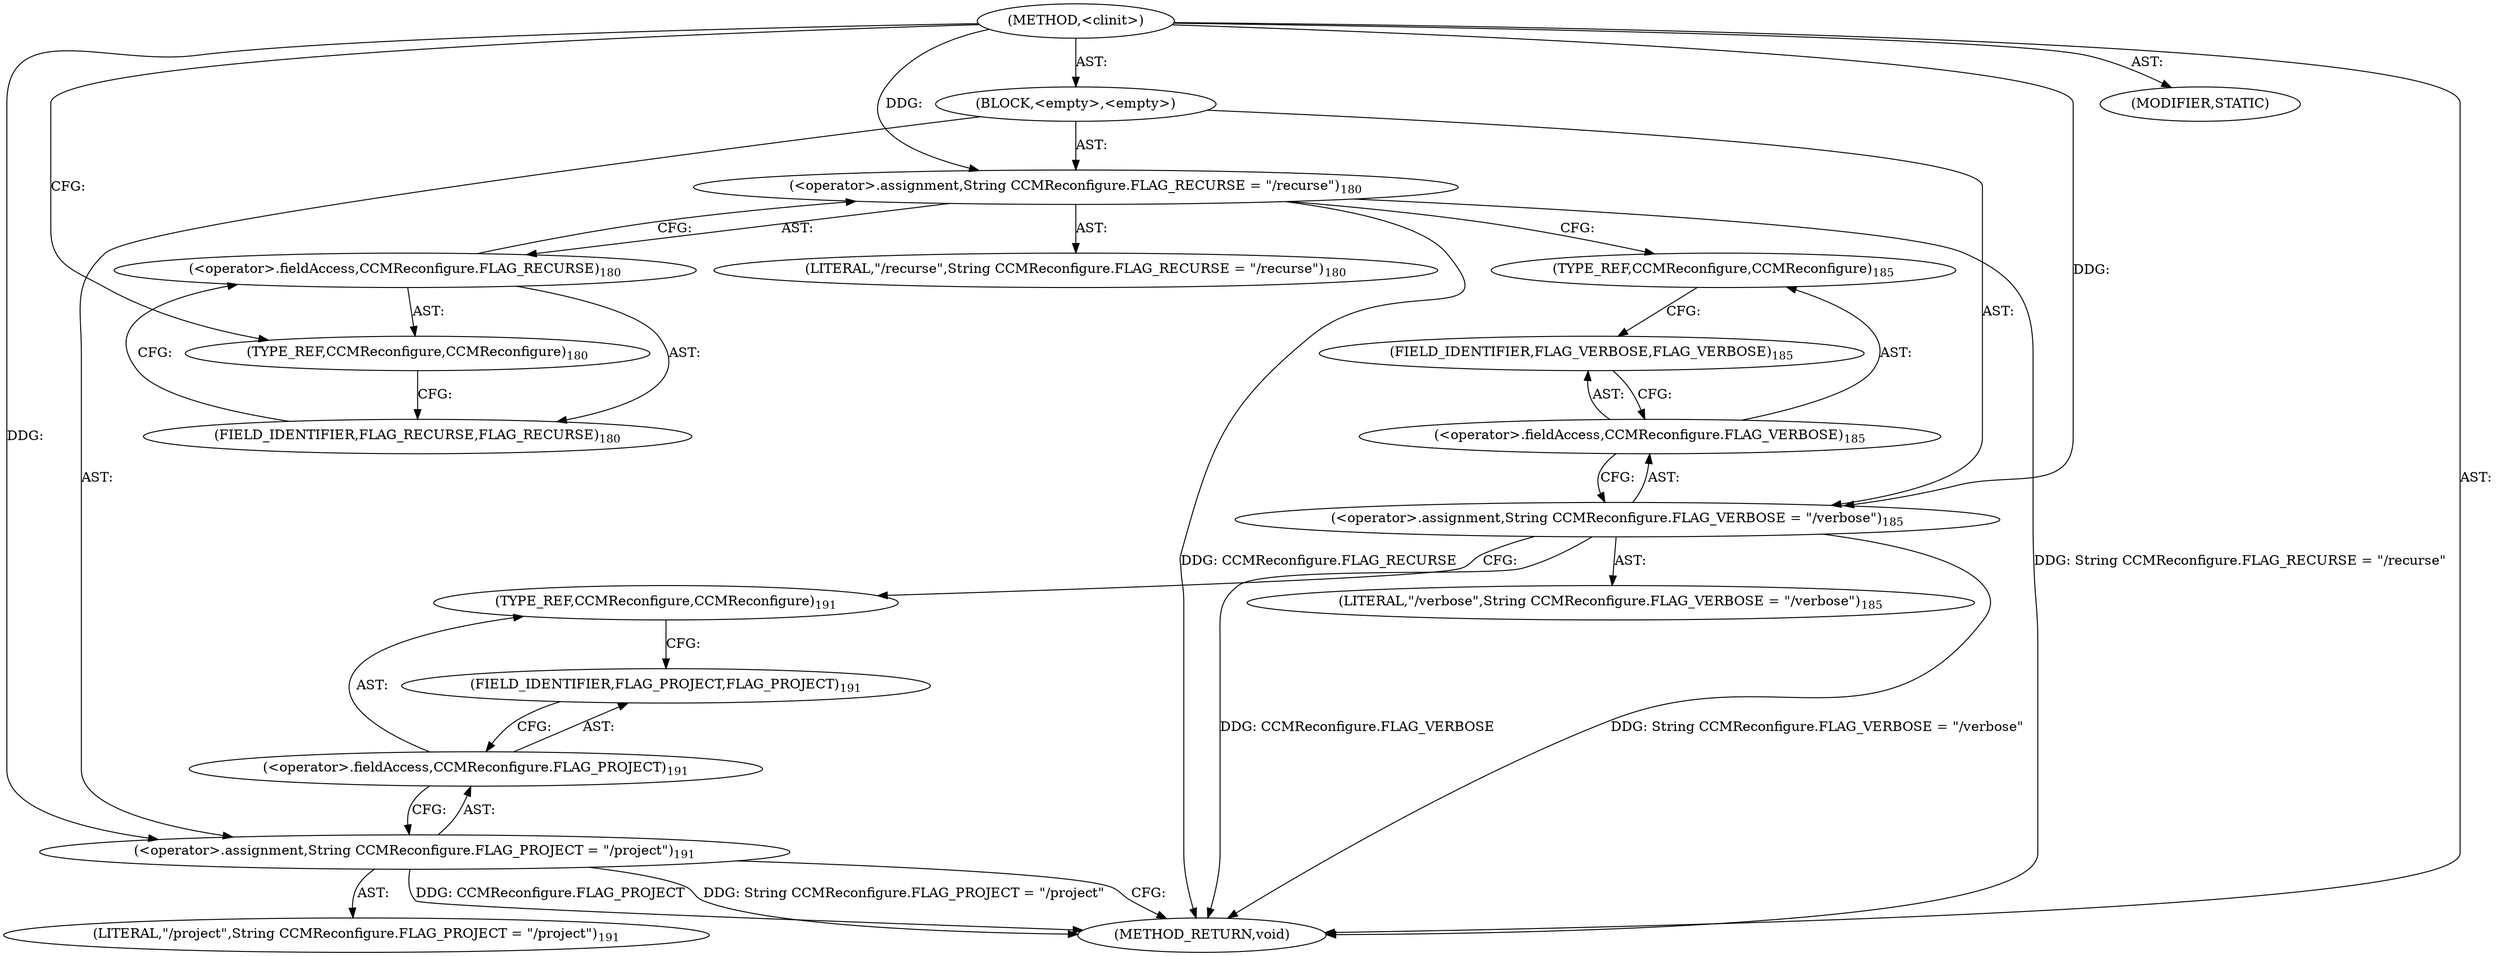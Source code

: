 digraph "&lt;clinit&gt;" {  
"111669149705" [label = <(METHOD,&lt;clinit&gt;)> ]
"25769803790" [label = <(BLOCK,&lt;empty&gt;,&lt;empty&gt;)> ]
"30064771128" [label = <(&lt;operator&gt;.assignment,String CCMReconfigure.FLAG_RECURSE = &quot;/recurse&quot;)<SUB>180</SUB>> ]
"30064771129" [label = <(&lt;operator&gt;.fieldAccess,CCMReconfigure.FLAG_RECURSE)<SUB>180</SUB>> ]
"180388626435" [label = <(TYPE_REF,CCMReconfigure,CCMReconfigure)<SUB>180</SUB>> ]
"55834574860" [label = <(FIELD_IDENTIFIER,FLAG_RECURSE,FLAG_RECURSE)<SUB>180</SUB>> ]
"90194313224" [label = <(LITERAL,&quot;/recurse&quot;,String CCMReconfigure.FLAG_RECURSE = &quot;/recurse&quot;)<SUB>180</SUB>> ]
"30064771130" [label = <(&lt;operator&gt;.assignment,String CCMReconfigure.FLAG_VERBOSE = &quot;/verbose&quot;)<SUB>185</SUB>> ]
"30064771131" [label = <(&lt;operator&gt;.fieldAccess,CCMReconfigure.FLAG_VERBOSE)<SUB>185</SUB>> ]
"180388626436" [label = <(TYPE_REF,CCMReconfigure,CCMReconfigure)<SUB>185</SUB>> ]
"55834574861" [label = <(FIELD_IDENTIFIER,FLAG_VERBOSE,FLAG_VERBOSE)<SUB>185</SUB>> ]
"90194313225" [label = <(LITERAL,&quot;/verbose&quot;,String CCMReconfigure.FLAG_VERBOSE = &quot;/verbose&quot;)<SUB>185</SUB>> ]
"30064771132" [label = <(&lt;operator&gt;.assignment,String CCMReconfigure.FLAG_PROJECT = &quot;/project&quot;)<SUB>191</SUB>> ]
"30064771133" [label = <(&lt;operator&gt;.fieldAccess,CCMReconfigure.FLAG_PROJECT)<SUB>191</SUB>> ]
"180388626437" [label = <(TYPE_REF,CCMReconfigure,CCMReconfigure)<SUB>191</SUB>> ]
"55834574862" [label = <(FIELD_IDENTIFIER,FLAG_PROJECT,FLAG_PROJECT)<SUB>191</SUB>> ]
"90194313226" [label = <(LITERAL,&quot;/project&quot;,String CCMReconfigure.FLAG_PROJECT = &quot;/project&quot;)<SUB>191</SUB>> ]
"133143986203" [label = <(MODIFIER,STATIC)> ]
"128849018889" [label = <(METHOD_RETURN,void)> ]
  "111669149705" -> "25769803790"  [ label = "AST: "] 
  "111669149705" -> "133143986203"  [ label = "AST: "] 
  "111669149705" -> "128849018889"  [ label = "AST: "] 
  "25769803790" -> "30064771128"  [ label = "AST: "] 
  "25769803790" -> "30064771130"  [ label = "AST: "] 
  "25769803790" -> "30064771132"  [ label = "AST: "] 
  "30064771128" -> "30064771129"  [ label = "AST: "] 
  "30064771128" -> "90194313224"  [ label = "AST: "] 
  "30064771129" -> "180388626435"  [ label = "AST: "] 
  "30064771129" -> "55834574860"  [ label = "AST: "] 
  "30064771130" -> "30064771131"  [ label = "AST: "] 
  "30064771130" -> "90194313225"  [ label = "AST: "] 
  "30064771131" -> "180388626436"  [ label = "AST: "] 
  "30064771131" -> "55834574861"  [ label = "AST: "] 
  "30064771132" -> "30064771133"  [ label = "AST: "] 
  "30064771132" -> "90194313226"  [ label = "AST: "] 
  "30064771133" -> "180388626437"  [ label = "AST: "] 
  "30064771133" -> "55834574862"  [ label = "AST: "] 
  "30064771128" -> "180388626436"  [ label = "CFG: "] 
  "30064771130" -> "180388626437"  [ label = "CFG: "] 
  "30064771132" -> "128849018889"  [ label = "CFG: "] 
  "30064771129" -> "30064771128"  [ label = "CFG: "] 
  "30064771131" -> "30064771130"  [ label = "CFG: "] 
  "30064771133" -> "30064771132"  [ label = "CFG: "] 
  "180388626435" -> "55834574860"  [ label = "CFG: "] 
  "55834574860" -> "30064771129"  [ label = "CFG: "] 
  "180388626436" -> "55834574861"  [ label = "CFG: "] 
  "55834574861" -> "30064771131"  [ label = "CFG: "] 
  "180388626437" -> "55834574862"  [ label = "CFG: "] 
  "55834574862" -> "30064771133"  [ label = "CFG: "] 
  "111669149705" -> "180388626435"  [ label = "CFG: "] 
  "30064771128" -> "128849018889"  [ label = "DDG: CCMReconfigure.FLAG_RECURSE"] 
  "30064771128" -> "128849018889"  [ label = "DDG: String CCMReconfigure.FLAG_RECURSE = &quot;/recurse&quot;"] 
  "30064771130" -> "128849018889"  [ label = "DDG: CCMReconfigure.FLAG_VERBOSE"] 
  "30064771130" -> "128849018889"  [ label = "DDG: String CCMReconfigure.FLAG_VERBOSE = &quot;/verbose&quot;"] 
  "30064771132" -> "128849018889"  [ label = "DDG: CCMReconfigure.FLAG_PROJECT"] 
  "30064771132" -> "128849018889"  [ label = "DDG: String CCMReconfigure.FLAG_PROJECT = &quot;/project&quot;"] 
  "111669149705" -> "30064771128"  [ label = "DDG: "] 
  "111669149705" -> "30064771130"  [ label = "DDG: "] 
  "111669149705" -> "30064771132"  [ label = "DDG: "] 
}
